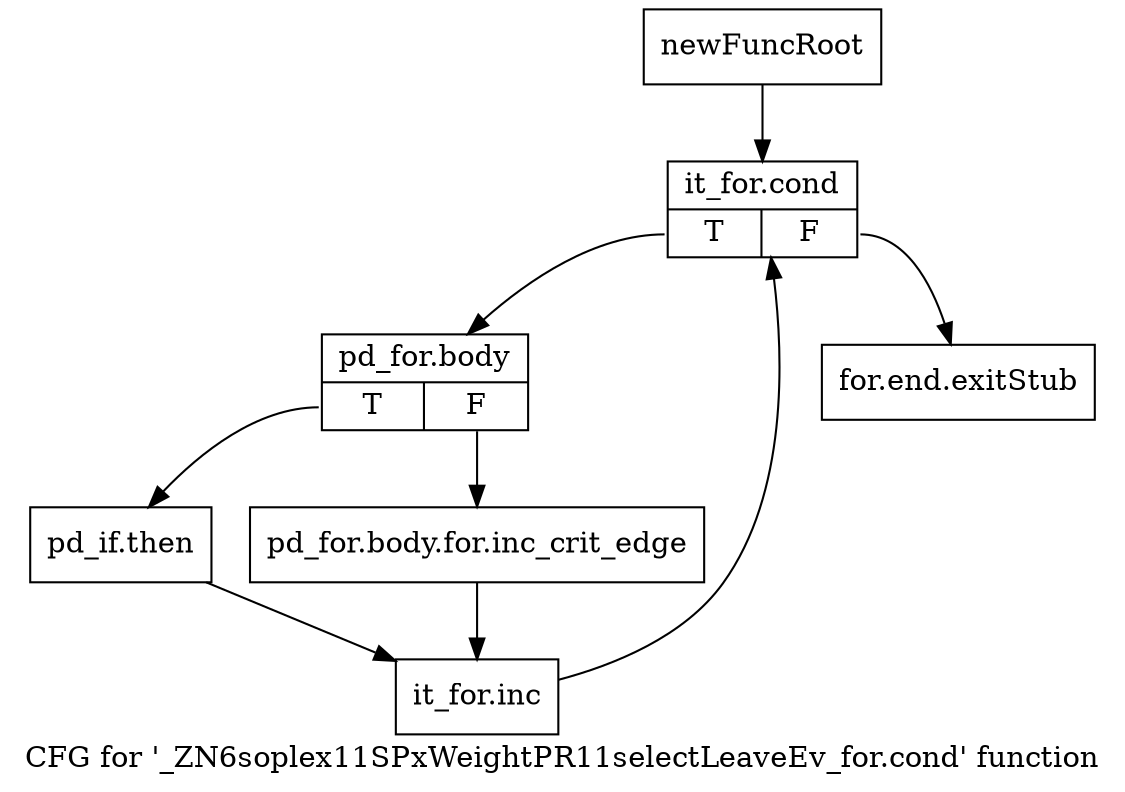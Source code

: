 digraph "CFG for '_ZN6soplex11SPxWeightPR11selectLeaveEv_for.cond' function" {
	label="CFG for '_ZN6soplex11SPxWeightPR11selectLeaveEv_for.cond' function";

	Node0x2f43ef0 [shape=record,label="{newFuncRoot}"];
	Node0x2f43ef0 -> Node0x2f43f90;
	Node0x2f43f40 [shape=record,label="{for.end.exitStub}"];
	Node0x2f43f90 [shape=record,label="{it_for.cond|{<s0>T|<s1>F}}"];
	Node0x2f43f90:s0 -> Node0x2f43fe0;
	Node0x2f43f90:s1 -> Node0x2f43f40;
	Node0x2f43fe0 [shape=record,label="{pd_for.body|{<s0>T|<s1>F}}"];
	Node0x2f43fe0:s0 -> Node0x2f44080;
	Node0x2f43fe0:s1 -> Node0x2f44030;
	Node0x2f44030 [shape=record,label="{pd_for.body.for.inc_crit_edge}"];
	Node0x2f44030 -> Node0x2f440d0;
	Node0x2f44080 [shape=record,label="{pd_if.then}"];
	Node0x2f44080 -> Node0x2f440d0;
	Node0x2f440d0 [shape=record,label="{it_for.inc}"];
	Node0x2f440d0 -> Node0x2f43f90;
}

